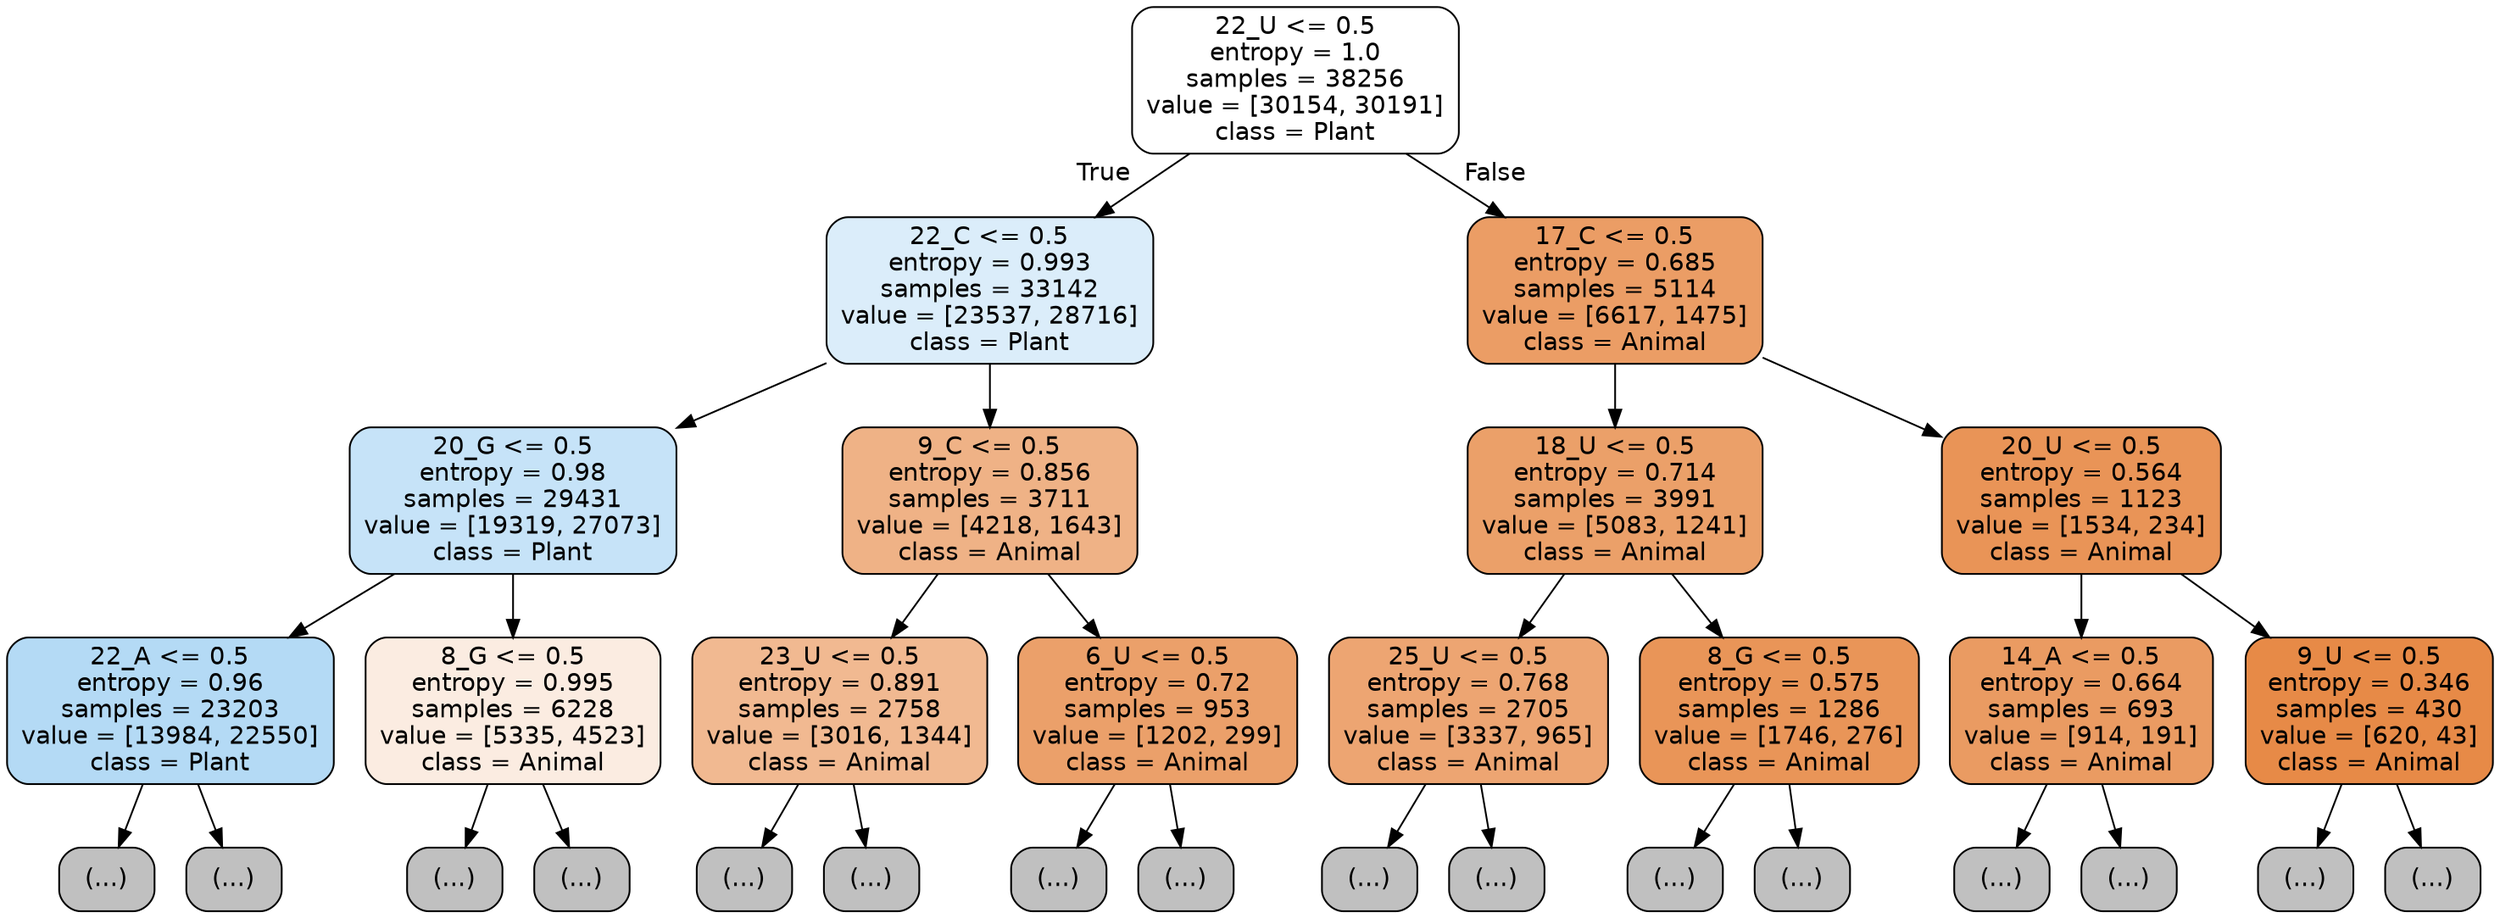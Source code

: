 digraph Tree {
node [shape=box, style="filled, rounded", color="black", fontname="helvetica"] ;
edge [fontname="helvetica"] ;
0 [label="22_U <= 0.5\nentropy = 1.0\nsamples = 38256\nvalue = [30154, 30191]\nclass = Plant", fillcolor="#ffffff"] ;
1 [label="22_C <= 0.5\nentropy = 0.993\nsamples = 33142\nvalue = [23537, 28716]\nclass = Plant", fillcolor="#dbedfa"] ;
0 -> 1 [labeldistance=2.5, labelangle=45, headlabel="True"] ;
2 [label="20_G <= 0.5\nentropy = 0.98\nsamples = 29431\nvalue = [19319, 27073]\nclass = Plant", fillcolor="#c6e3f8"] ;
1 -> 2 ;
3 [label="22_A <= 0.5\nentropy = 0.96\nsamples = 23203\nvalue = [13984, 22550]\nclass = Plant", fillcolor="#b4daf5"] ;
2 -> 3 ;
4 [label="(...)", fillcolor="#C0C0C0"] ;
3 -> 4 ;
8371 [label="(...)", fillcolor="#C0C0C0"] ;
3 -> 8371 ;
9766 [label="8_G <= 0.5\nentropy = 0.995\nsamples = 6228\nvalue = [5335, 4523]\nclass = Animal", fillcolor="#fbece1"] ;
2 -> 9766 ;
9767 [label="(...)", fillcolor="#C0C0C0"] ;
9766 -> 9767 ;
11920 [label="(...)", fillcolor="#C0C0C0"] ;
9766 -> 11920 ;
12893 [label="9_C <= 0.5\nentropy = 0.856\nsamples = 3711\nvalue = [4218, 1643]\nclass = Animal", fillcolor="#efb286"] ;
1 -> 12893 ;
12894 [label="23_U <= 0.5\nentropy = 0.891\nsamples = 2758\nvalue = [3016, 1344]\nclass = Animal", fillcolor="#f1b991"] ;
12893 -> 12894 ;
12895 [label="(...)", fillcolor="#C0C0C0"] ;
12894 -> 12895 ;
14140 [label="(...)", fillcolor="#C0C0C0"] ;
12894 -> 14140 ;
14293 [label="6_U <= 0.5\nentropy = 0.72\nsamples = 953\nvalue = [1202, 299]\nclass = Animal", fillcolor="#eba06a"] ;
12893 -> 14293 ;
14294 [label="(...)", fillcolor="#C0C0C0"] ;
14293 -> 14294 ;
14611 [label="(...)", fillcolor="#C0C0C0"] ;
14293 -> 14611 ;
14730 [label="17_C <= 0.5\nentropy = 0.685\nsamples = 5114\nvalue = [6617, 1475]\nclass = Animal", fillcolor="#eb9d65"] ;
0 -> 14730 [labeldistance=2.5, labelangle=-45, headlabel="False"] ;
14731 [label="18_U <= 0.5\nentropy = 0.714\nsamples = 3991\nvalue = [5083, 1241]\nclass = Animal", fillcolor="#eba069"] ;
14730 -> 14731 ;
14732 [label="25_U <= 0.5\nentropy = 0.768\nsamples = 2705\nvalue = [3337, 965]\nclass = Animal", fillcolor="#eda572"] ;
14731 -> 14732 ;
14733 [label="(...)", fillcolor="#C0C0C0"] ;
14732 -> 14733 ;
15902 [label="(...)", fillcolor="#C0C0C0"] ;
14732 -> 15902 ;
15927 [label="8_G <= 0.5\nentropy = 0.575\nsamples = 1286\nvalue = [1746, 276]\nclass = Animal", fillcolor="#e99558"] ;
14731 -> 15927 ;
15928 [label="(...)", fillcolor="#C0C0C0"] ;
15927 -> 15928 ;
16291 [label="(...)", fillcolor="#C0C0C0"] ;
15927 -> 16291 ;
16400 [label="20_U <= 0.5\nentropy = 0.564\nsamples = 1123\nvalue = [1534, 234]\nclass = Animal", fillcolor="#e99457"] ;
14730 -> 16400 ;
16401 [label="14_A <= 0.5\nentropy = 0.664\nsamples = 693\nvalue = [914, 191]\nclass = Animal", fillcolor="#ea9b62"] ;
16400 -> 16401 ;
16402 [label="(...)", fillcolor="#C0C0C0"] ;
16401 -> 16402 ;
16625 [label="(...)", fillcolor="#C0C0C0"] ;
16401 -> 16625 ;
16696 [label="9_U <= 0.5\nentropy = 0.346\nsamples = 430\nvalue = [620, 43]\nclass = Animal", fillcolor="#e78a47"] ;
16400 -> 16696 ;
16697 [label="(...)", fillcolor="#C0C0C0"] ;
16696 -> 16697 ;
16772 [label="(...)", fillcolor="#C0C0C0"] ;
16696 -> 16772 ;
}